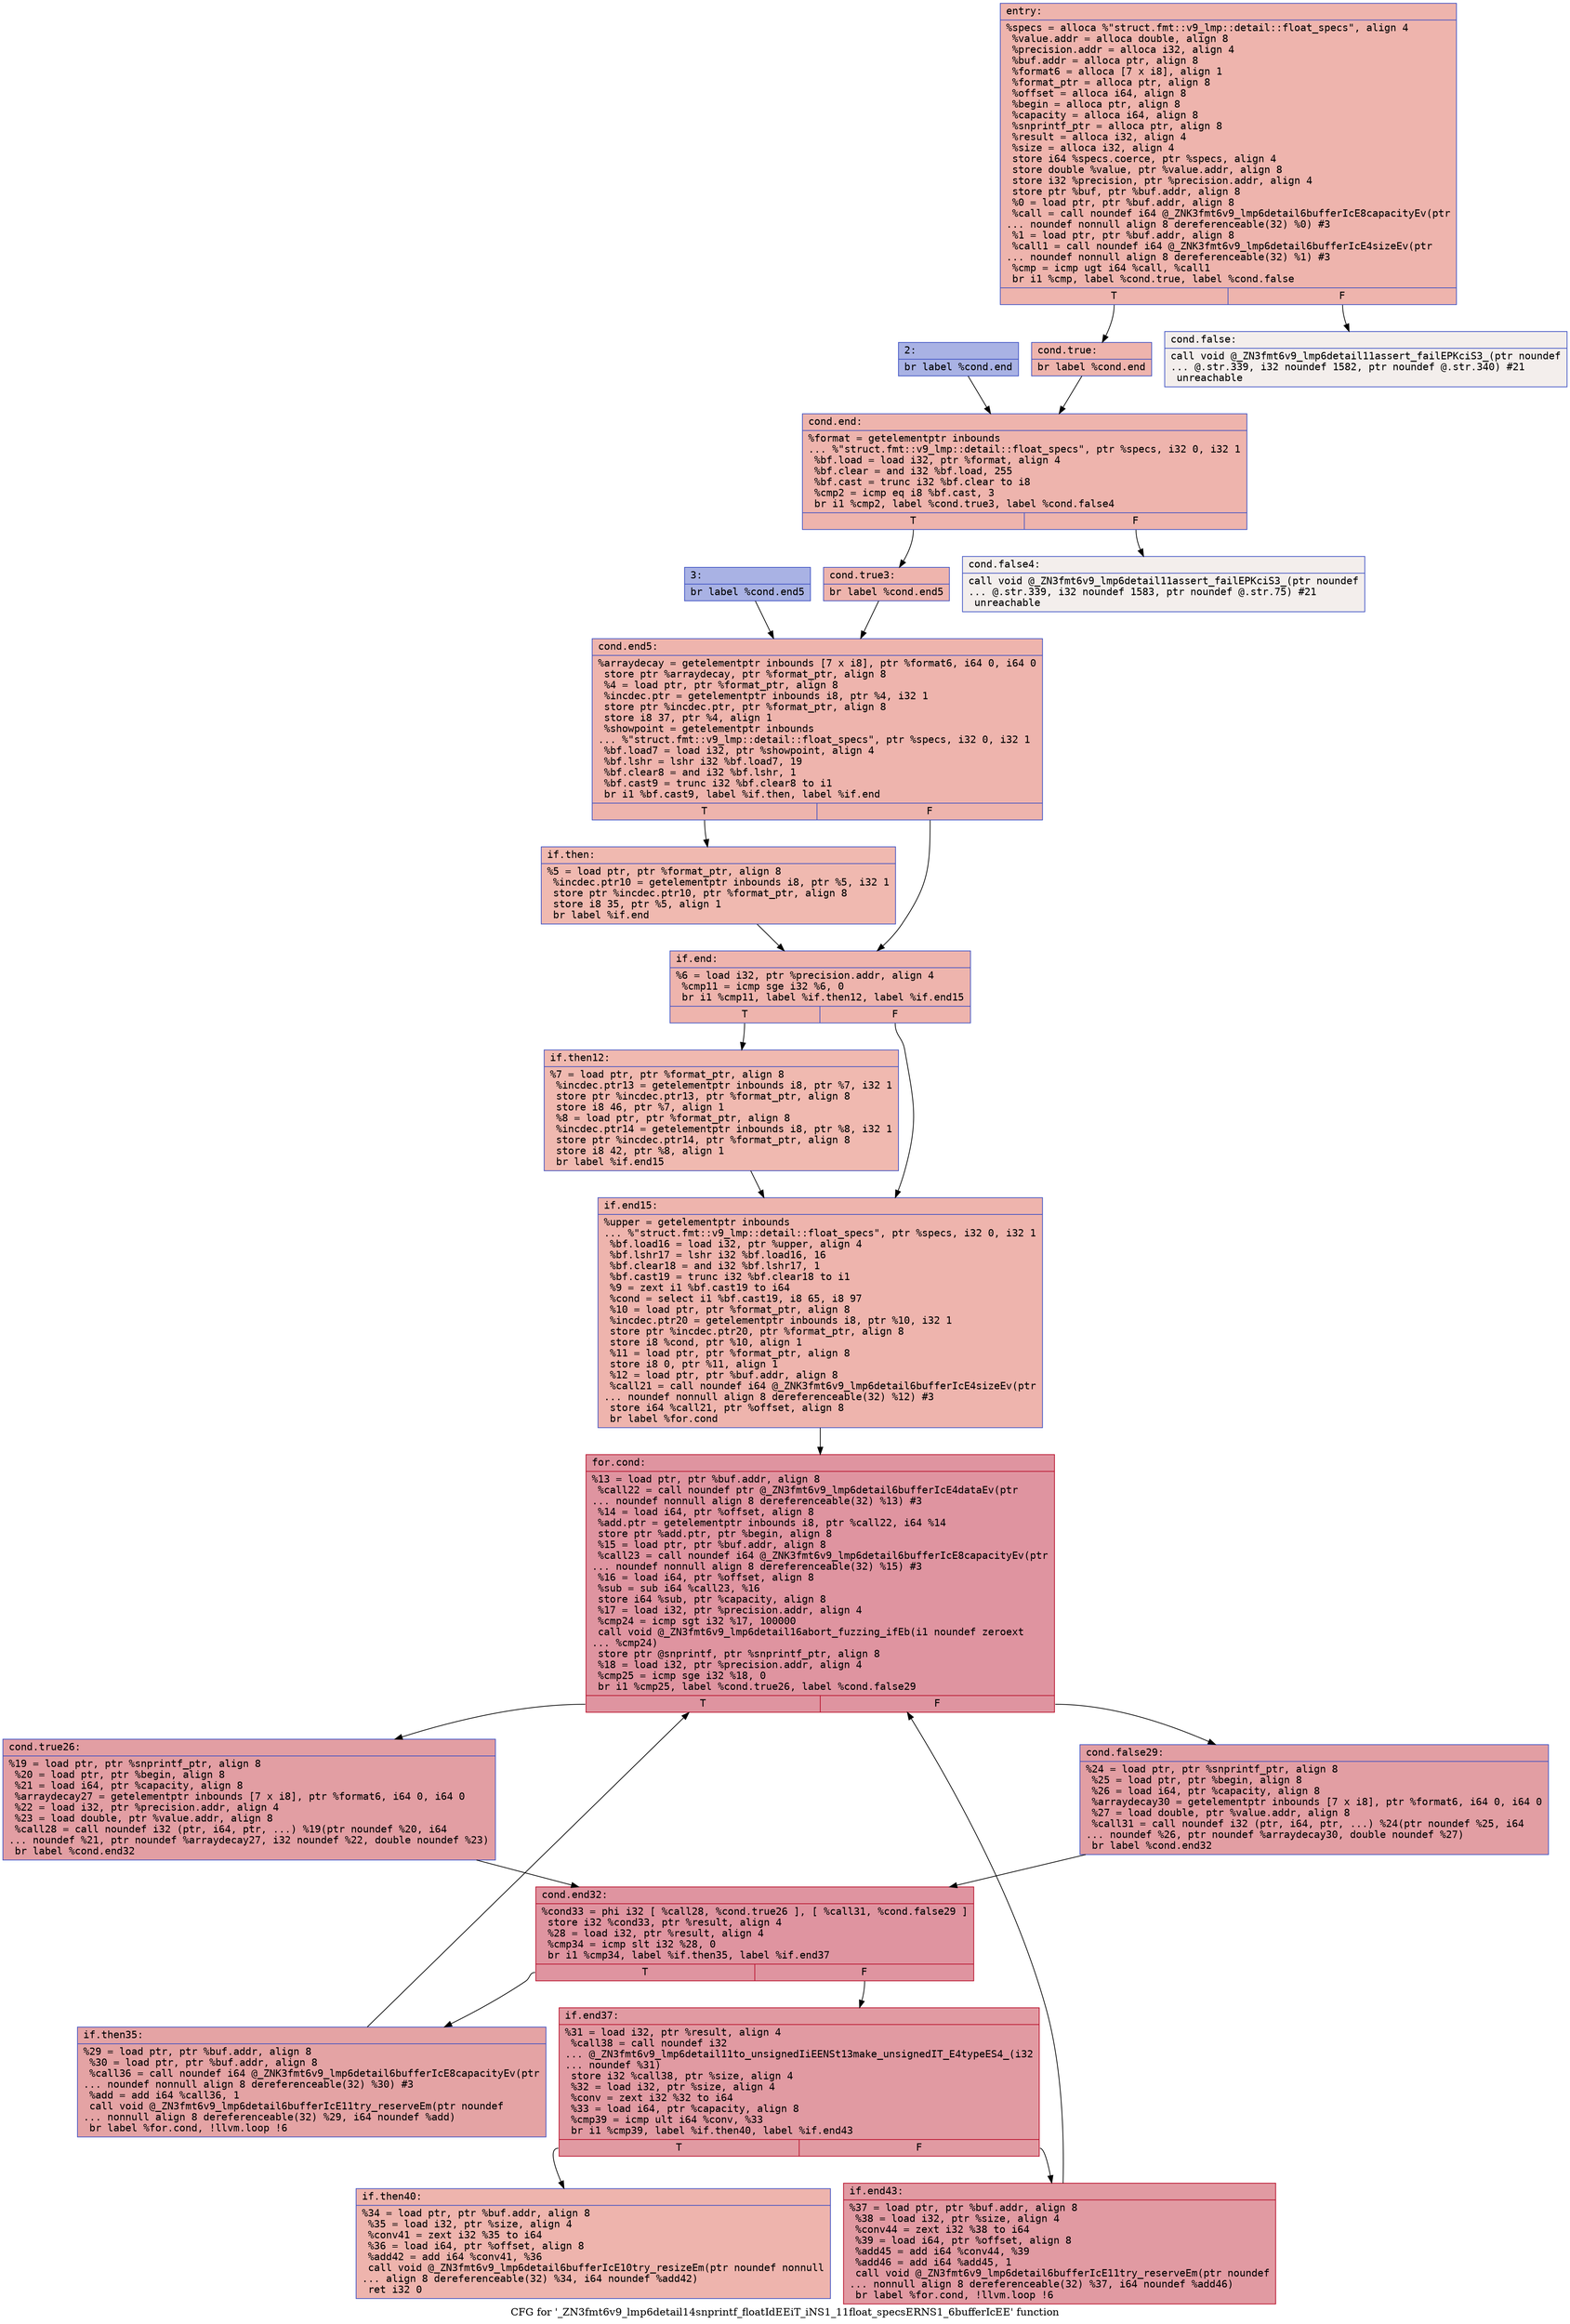 digraph "CFG for '_ZN3fmt6v9_lmp6detail14snprintf_floatIdEEiT_iNS1_11float_specsERNS1_6bufferIcEE' function" {
	label="CFG for '_ZN3fmt6v9_lmp6detail14snprintf_floatIdEEiT_iNS1_11float_specsERNS1_6bufferIcEE' function";

	Node0x556bfeb62db0 [shape=record,color="#3d50c3ff", style=filled, fillcolor="#d8564670" fontname="Courier",label="{entry:\l|  %specs = alloca %\"struct.fmt::v9_lmp::detail::float_specs\", align 4\l  %value.addr = alloca double, align 8\l  %precision.addr = alloca i32, align 4\l  %buf.addr = alloca ptr, align 8\l  %format6 = alloca [7 x i8], align 1\l  %format_ptr = alloca ptr, align 8\l  %offset = alloca i64, align 8\l  %begin = alloca ptr, align 8\l  %capacity = alloca i64, align 8\l  %snprintf_ptr = alloca ptr, align 8\l  %result = alloca i32, align 4\l  %size = alloca i32, align 4\l  store i64 %specs.coerce, ptr %specs, align 4\l  store double %value, ptr %value.addr, align 8\l  store i32 %precision, ptr %precision.addr, align 4\l  store ptr %buf, ptr %buf.addr, align 8\l  %0 = load ptr, ptr %buf.addr, align 8\l  %call = call noundef i64 @_ZNK3fmt6v9_lmp6detail6bufferIcE8capacityEv(ptr\l... noundef nonnull align 8 dereferenceable(32) %0) #3\l  %1 = load ptr, ptr %buf.addr, align 8\l  %call1 = call noundef i64 @_ZNK3fmt6v9_lmp6detail6bufferIcE4sizeEv(ptr\l... noundef nonnull align 8 dereferenceable(32) %1) #3\l  %cmp = icmp ugt i64 %call, %call1\l  br i1 %cmp, label %cond.true, label %cond.false\l|{<s0>T|<s1>F}}"];
	Node0x556bfeb62db0:s0 -> Node0x556bfeb63e10[tooltip="entry -> cond.true\nProbability 100.00%" ];
	Node0x556bfeb62db0:s1 -> Node0x556bfeb63e60[tooltip="entry -> cond.false\nProbability 0.00%" ];
	Node0x556bfeb63e10 [shape=record,color="#3d50c3ff", style=filled, fillcolor="#d8564670" fontname="Courier",label="{cond.true:\l|  br label %cond.end\l}"];
	Node0x556bfeb63e10 -> Node0x556bfeb63f90[tooltip="cond.true -> cond.end\nProbability 100.00%" ];
	Node0x556bfeb63e60 [shape=record,color="#3d50c3ff", style=filled, fillcolor="#e3d9d370" fontname="Courier",label="{cond.false:\l|  call void @_ZN3fmt6v9_lmp6detail11assert_failEPKciS3_(ptr noundef\l... @.str.339, i32 noundef 1582, ptr noundef @.str.340) #21\l  unreachable\l}"];
	Node0x556bfeb641e0 [shape=record,color="#3d50c3ff", style=filled, fillcolor="#3d50c370" fontname="Courier",label="{2:\l|  br label %cond.end\l}"];
	Node0x556bfeb641e0 -> Node0x556bfeb63f90[tooltip="2 -> cond.end\nProbability 100.00%" ];
	Node0x556bfeb63f90 [shape=record,color="#3d50c3ff", style=filled, fillcolor="#d8564670" fontname="Courier",label="{cond.end:\l|  %format = getelementptr inbounds\l... %\"struct.fmt::v9_lmp::detail::float_specs\", ptr %specs, i32 0, i32 1\l  %bf.load = load i32, ptr %format, align 4\l  %bf.clear = and i32 %bf.load, 255\l  %bf.cast = trunc i32 %bf.clear to i8\l  %cmp2 = icmp eq i8 %bf.cast, 3\l  br i1 %cmp2, label %cond.true3, label %cond.false4\l|{<s0>T|<s1>F}}"];
	Node0x556bfeb63f90:s0 -> Node0x556bfeb633d0[tooltip="cond.end -> cond.true3\nProbability 100.00%" ];
	Node0x556bfeb63f90:s1 -> Node0x556bfeb647c0[tooltip="cond.end -> cond.false4\nProbability 0.00%" ];
	Node0x556bfeb633d0 [shape=record,color="#3d50c3ff", style=filled, fillcolor="#d8564670" fontname="Courier",label="{cond.true3:\l|  br label %cond.end5\l}"];
	Node0x556bfeb633d0 -> Node0x556bfeb648f0[tooltip="cond.true3 -> cond.end5\nProbability 100.00%" ];
	Node0x556bfeb647c0 [shape=record,color="#3d50c3ff", style=filled, fillcolor="#e3d9d370" fontname="Courier",label="{cond.false4:\l|  call void @_ZN3fmt6v9_lmp6detail11assert_failEPKciS3_(ptr noundef\l... @.str.339, i32 noundef 1583, ptr noundef @.str.75) #21\l  unreachable\l}"];
	Node0x556bfeb64b10 [shape=record,color="#3d50c3ff", style=filled, fillcolor="#3d50c370" fontname="Courier",label="{3:\l|  br label %cond.end5\l}"];
	Node0x556bfeb64b10 -> Node0x556bfeb648f0[tooltip="3 -> cond.end5\nProbability 100.00%" ];
	Node0x556bfeb648f0 [shape=record,color="#3d50c3ff", style=filled, fillcolor="#d8564670" fontname="Courier",label="{cond.end5:\l|  %arraydecay = getelementptr inbounds [7 x i8], ptr %format6, i64 0, i64 0\l  store ptr %arraydecay, ptr %format_ptr, align 8\l  %4 = load ptr, ptr %format_ptr, align 8\l  %incdec.ptr = getelementptr inbounds i8, ptr %4, i32 1\l  store ptr %incdec.ptr, ptr %format_ptr, align 8\l  store i8 37, ptr %4, align 1\l  %showpoint = getelementptr inbounds\l... %\"struct.fmt::v9_lmp::detail::float_specs\", ptr %specs, i32 0, i32 1\l  %bf.load7 = load i32, ptr %showpoint, align 4\l  %bf.lshr = lshr i32 %bf.load7, 19\l  %bf.clear8 = and i32 %bf.lshr, 1\l  %bf.cast9 = trunc i32 %bf.clear8 to i1\l  br i1 %bf.cast9, label %if.then, label %if.end\l|{<s0>T|<s1>F}}"];
	Node0x556bfeb648f0:s0 -> Node0x556bfeb65380[tooltip="cond.end5 -> if.then\nProbability 50.00%" ];
	Node0x556bfeb648f0:s1 -> Node0x556bfeb653d0[tooltip="cond.end5 -> if.end\nProbability 50.00%" ];
	Node0x556bfeb65380 [shape=record,color="#3d50c3ff", style=filled, fillcolor="#de614d70" fontname="Courier",label="{if.then:\l|  %5 = load ptr, ptr %format_ptr, align 8\l  %incdec.ptr10 = getelementptr inbounds i8, ptr %5, i32 1\l  store ptr %incdec.ptr10, ptr %format_ptr, align 8\l  store i8 35, ptr %5, align 1\l  br label %if.end\l}"];
	Node0x556bfeb65380 -> Node0x556bfeb653d0[tooltip="if.then -> if.end\nProbability 100.00%" ];
	Node0x556bfeb653d0 [shape=record,color="#3d50c3ff", style=filled, fillcolor="#d8564670" fontname="Courier",label="{if.end:\l|  %6 = load i32, ptr %precision.addr, align 4\l  %cmp11 = icmp sge i32 %6, 0\l  br i1 %cmp11, label %if.then12, label %if.end15\l|{<s0>T|<s1>F}}"];
	Node0x556bfeb653d0:s0 -> Node0x556bfeb65950[tooltip="if.end -> if.then12\nProbability 50.00%" ];
	Node0x556bfeb653d0:s1 -> Node0x556bfeb659d0[tooltip="if.end -> if.end15\nProbability 50.00%" ];
	Node0x556bfeb65950 [shape=record,color="#3d50c3ff", style=filled, fillcolor="#de614d70" fontname="Courier",label="{if.then12:\l|  %7 = load ptr, ptr %format_ptr, align 8\l  %incdec.ptr13 = getelementptr inbounds i8, ptr %7, i32 1\l  store ptr %incdec.ptr13, ptr %format_ptr, align 8\l  store i8 46, ptr %7, align 1\l  %8 = load ptr, ptr %format_ptr, align 8\l  %incdec.ptr14 = getelementptr inbounds i8, ptr %8, i32 1\l  store ptr %incdec.ptr14, ptr %format_ptr, align 8\l  store i8 42, ptr %8, align 1\l  br label %if.end15\l}"];
	Node0x556bfeb65950 -> Node0x556bfeb659d0[tooltip="if.then12 -> if.end15\nProbability 100.00%" ];
	Node0x556bfeb659d0 [shape=record,color="#3d50c3ff", style=filled, fillcolor="#d8564670" fontname="Courier",label="{if.end15:\l|  %upper = getelementptr inbounds\l... %\"struct.fmt::v9_lmp::detail::float_specs\", ptr %specs, i32 0, i32 1\l  %bf.load16 = load i32, ptr %upper, align 4\l  %bf.lshr17 = lshr i32 %bf.load16, 16\l  %bf.clear18 = and i32 %bf.lshr17, 1\l  %bf.cast19 = trunc i32 %bf.clear18 to i1\l  %9 = zext i1 %bf.cast19 to i64\l  %cond = select i1 %bf.cast19, i8 65, i8 97\l  %10 = load ptr, ptr %format_ptr, align 8\l  %incdec.ptr20 = getelementptr inbounds i8, ptr %10, i32 1\l  store ptr %incdec.ptr20, ptr %format_ptr, align 8\l  store i8 %cond, ptr %10, align 1\l  %11 = load ptr, ptr %format_ptr, align 8\l  store i8 0, ptr %11, align 1\l  %12 = load ptr, ptr %buf.addr, align 8\l  %call21 = call noundef i64 @_ZNK3fmt6v9_lmp6detail6bufferIcE4sizeEv(ptr\l... noundef nonnull align 8 dereferenceable(32) %12) #3\l  store i64 %call21, ptr %offset, align 8\l  br label %for.cond\l}"];
	Node0x556bfeb659d0 -> Node0x556bfeb66f70[tooltip="if.end15 -> for.cond\nProbability 100.00%" ];
	Node0x556bfeb66f70 [shape=record,color="#b70d28ff", style=filled, fillcolor="#b70d2870" fontname="Courier",label="{for.cond:\l|  %13 = load ptr, ptr %buf.addr, align 8\l  %call22 = call noundef ptr @_ZN3fmt6v9_lmp6detail6bufferIcE4dataEv(ptr\l... noundef nonnull align 8 dereferenceable(32) %13) #3\l  %14 = load i64, ptr %offset, align 8\l  %add.ptr = getelementptr inbounds i8, ptr %call22, i64 %14\l  store ptr %add.ptr, ptr %begin, align 8\l  %15 = load ptr, ptr %buf.addr, align 8\l  %call23 = call noundef i64 @_ZNK3fmt6v9_lmp6detail6bufferIcE8capacityEv(ptr\l... noundef nonnull align 8 dereferenceable(32) %15) #3\l  %16 = load i64, ptr %offset, align 8\l  %sub = sub i64 %call23, %16\l  store i64 %sub, ptr %capacity, align 8\l  %17 = load i32, ptr %precision.addr, align 4\l  %cmp24 = icmp sgt i32 %17, 100000\l  call void @_ZN3fmt6v9_lmp6detail16abort_fuzzing_ifEb(i1 noundef zeroext\l... %cmp24)\l  store ptr @snprintf, ptr %snprintf_ptr, align 8\l  %18 = load i32, ptr %precision.addr, align 4\l  %cmp25 = icmp sge i32 %18, 0\l  br i1 %cmp25, label %cond.true26, label %cond.false29\l|{<s0>T|<s1>F}}"];
	Node0x556bfeb66f70:s0 -> Node0x556bfeb67c90[tooltip="for.cond -> cond.true26\nProbability 50.00%" ];
	Node0x556bfeb66f70:s1 -> Node0x556bfeb67ce0[tooltip="for.cond -> cond.false29\nProbability 50.00%" ];
	Node0x556bfeb67c90 [shape=record,color="#3d50c3ff", style=filled, fillcolor="#be242e70" fontname="Courier",label="{cond.true26:\l|  %19 = load ptr, ptr %snprintf_ptr, align 8\l  %20 = load ptr, ptr %begin, align 8\l  %21 = load i64, ptr %capacity, align 8\l  %arraydecay27 = getelementptr inbounds [7 x i8], ptr %format6, i64 0, i64 0\l  %22 = load i32, ptr %precision.addr, align 4\l  %23 = load double, ptr %value.addr, align 8\l  %call28 = call noundef i32 (ptr, i64, ptr, ...) %19(ptr noundef %20, i64\l... noundef %21, ptr noundef %arraydecay27, i32 noundef %22, double noundef %23)\l  br label %cond.end32\l}"];
	Node0x556bfeb67c90 -> Node0x556bfeb68370[tooltip="cond.true26 -> cond.end32\nProbability 100.00%" ];
	Node0x556bfeb67ce0 [shape=record,color="#3d50c3ff", style=filled, fillcolor="#be242e70" fontname="Courier",label="{cond.false29:\l|  %24 = load ptr, ptr %snprintf_ptr, align 8\l  %25 = load ptr, ptr %begin, align 8\l  %26 = load i64, ptr %capacity, align 8\l  %arraydecay30 = getelementptr inbounds [7 x i8], ptr %format6, i64 0, i64 0\l  %27 = load double, ptr %value.addr, align 8\l  %call31 = call noundef i32 (ptr, i64, ptr, ...) %24(ptr noundef %25, i64\l... noundef %26, ptr noundef %arraydecay30, double noundef %27)\l  br label %cond.end32\l}"];
	Node0x556bfeb67ce0 -> Node0x556bfeb68370[tooltip="cond.false29 -> cond.end32\nProbability 100.00%" ];
	Node0x556bfeb68370 [shape=record,color="#b70d28ff", style=filled, fillcolor="#b70d2870" fontname="Courier",label="{cond.end32:\l|  %cond33 = phi i32 [ %call28, %cond.true26 ], [ %call31, %cond.false29 ]\l  store i32 %cond33, ptr %result, align 4\l  %28 = load i32, ptr %result, align 4\l  %cmp34 = icmp slt i32 %28, 0\l  br i1 %cmp34, label %if.then35, label %if.end37\l|{<s0>T|<s1>F}}"];
	Node0x556bfeb68370:s0 -> Node0x556bfeb68b20[tooltip="cond.end32 -> if.then35\nProbability 37.50%" ];
	Node0x556bfeb68370:s1 -> Node0x556bfeb68c00[tooltip="cond.end32 -> if.end37\nProbability 62.50%" ];
	Node0x556bfeb68b20 [shape=record,color="#3d50c3ff", style=filled, fillcolor="#c32e3170" fontname="Courier",label="{if.then35:\l|  %29 = load ptr, ptr %buf.addr, align 8\l  %30 = load ptr, ptr %buf.addr, align 8\l  %call36 = call noundef i64 @_ZNK3fmt6v9_lmp6detail6bufferIcE8capacityEv(ptr\l... noundef nonnull align 8 dereferenceable(32) %30) #3\l  %add = add i64 %call36, 1\l  call void @_ZN3fmt6v9_lmp6detail6bufferIcE11try_reserveEm(ptr noundef\l... nonnull align 8 dereferenceable(32) %29, i64 noundef %add)\l  br label %for.cond, !llvm.loop !6\l}"];
	Node0x556bfeb68b20 -> Node0x556bfeb66f70[tooltip="if.then35 -> for.cond\nProbability 100.00%" ];
	Node0x556bfeb68c00 [shape=record,color="#b70d28ff", style=filled, fillcolor="#bb1b2c70" fontname="Courier",label="{if.end37:\l|  %31 = load i32, ptr %result, align 4\l  %call38 = call noundef i32\l... @_ZN3fmt6v9_lmp6detail11to_unsignedIiEENSt13make_unsignedIT_E4typeES4_(i32\l... noundef %31)\l  store i32 %call38, ptr %size, align 4\l  %32 = load i32, ptr %size, align 4\l  %conv = zext i32 %32 to i64\l  %33 = load i64, ptr %capacity, align 8\l  %cmp39 = icmp ult i64 %conv, %33\l  br i1 %cmp39, label %if.then40, label %if.end43\l|{<s0>T|<s1>F}}"];
	Node0x556bfeb68c00:s0 -> Node0x556bfeb693c0[tooltip="if.end37 -> if.then40\nProbability 3.12%" ];
	Node0x556bfeb68c00:s1 -> Node0x556bfeb697f0[tooltip="if.end37 -> if.end43\nProbability 96.88%" ];
	Node0x556bfeb693c0 [shape=record,color="#3d50c3ff", style=filled, fillcolor="#d8564670" fontname="Courier",label="{if.then40:\l|  %34 = load ptr, ptr %buf.addr, align 8\l  %35 = load i32, ptr %size, align 4\l  %conv41 = zext i32 %35 to i64\l  %36 = load i64, ptr %offset, align 8\l  %add42 = add i64 %conv41, %36\l  call void @_ZN3fmt6v9_lmp6detail6bufferIcE10try_resizeEm(ptr noundef nonnull\l... align 8 dereferenceable(32) %34, i64 noundef %add42)\l  ret i32 0\l}"];
	Node0x556bfeb697f0 [shape=record,color="#b70d28ff", style=filled, fillcolor="#bb1b2c70" fontname="Courier",label="{if.end43:\l|  %37 = load ptr, ptr %buf.addr, align 8\l  %38 = load i32, ptr %size, align 4\l  %conv44 = zext i32 %38 to i64\l  %39 = load i64, ptr %offset, align 8\l  %add45 = add i64 %conv44, %39\l  %add46 = add i64 %add45, 1\l  call void @_ZN3fmt6v9_lmp6detail6bufferIcE11try_reserveEm(ptr noundef\l... nonnull align 8 dereferenceable(32) %37, i64 noundef %add46)\l  br label %for.cond, !llvm.loop !6\l}"];
	Node0x556bfeb697f0 -> Node0x556bfeb66f70[tooltip="if.end43 -> for.cond\nProbability 100.00%" ];
}
